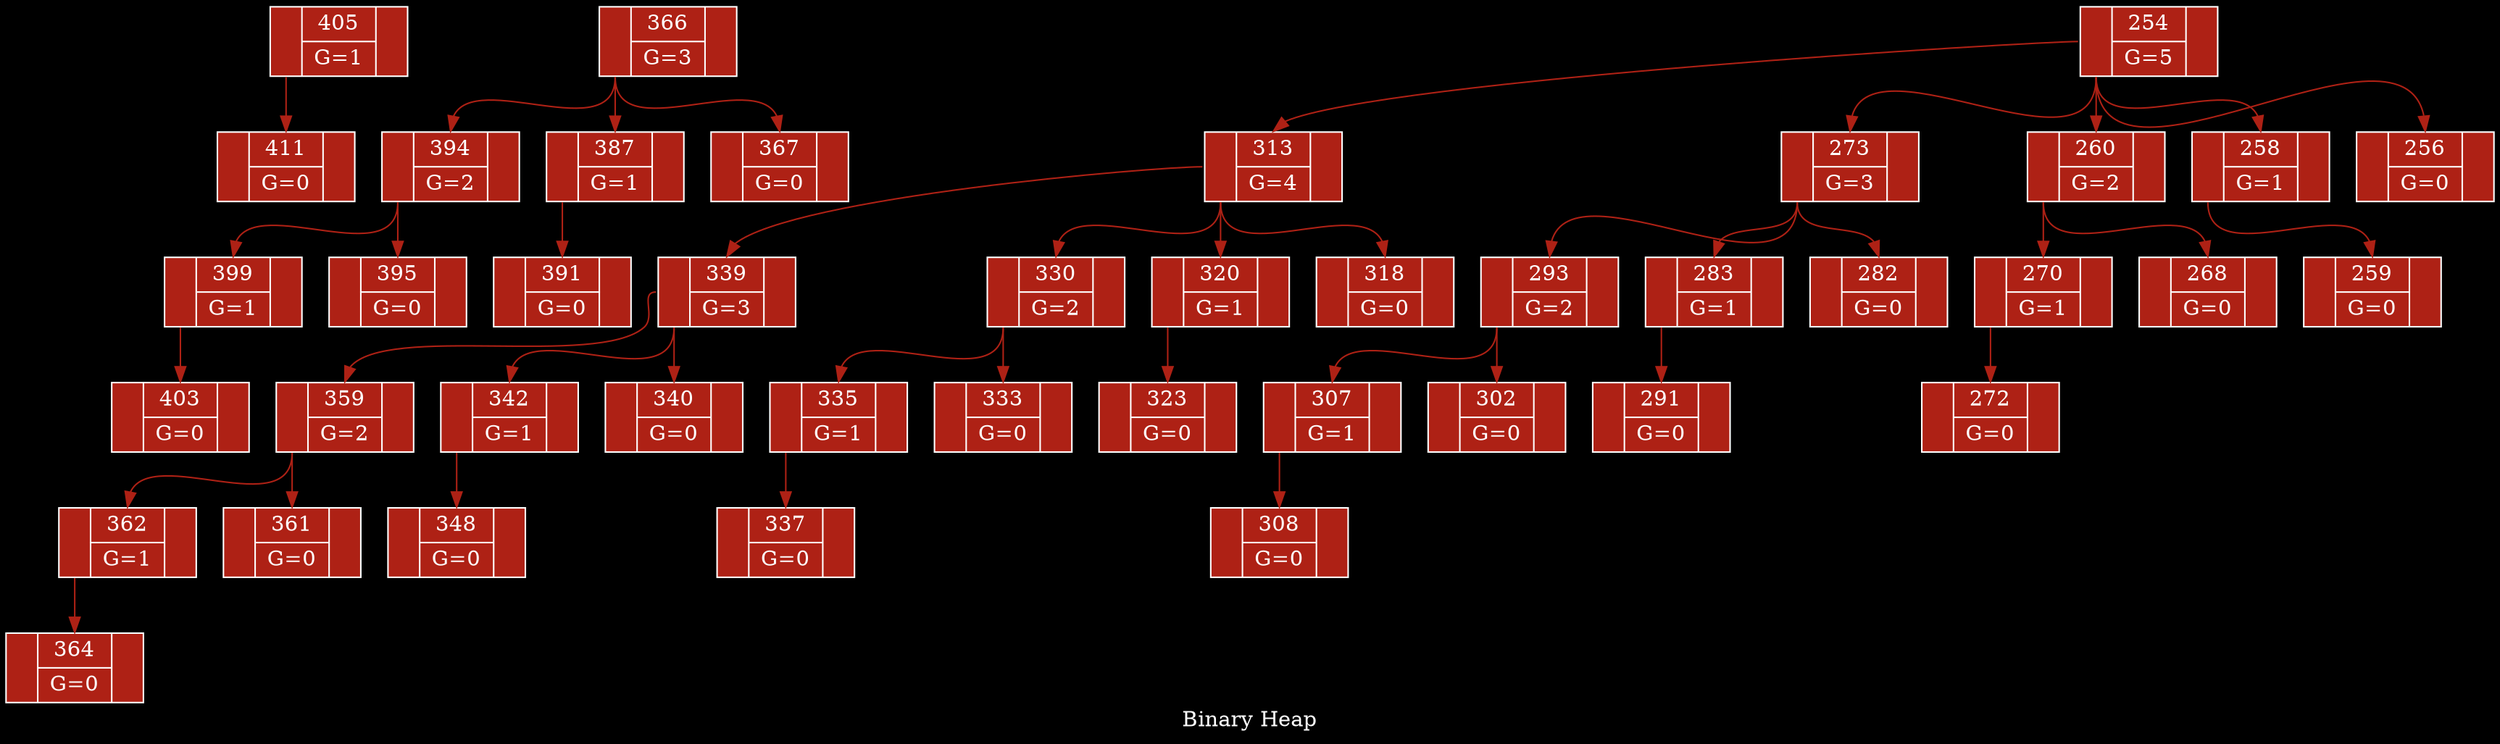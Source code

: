 digraph G {
rankdir="TB"
label= "Binary Heap";
fontcolor = white
bgcolor = "black"
node [shape = record];
405[color = white fontcolor = white label = "<f0> | {{<f1> 405} | G=1} | <f2> " style = filled fillcolor = "#AE2115" ]405:f0 -> 411:f1 [color = "#AE2115"];
411[color = white fontcolor = white label = "<f0> | {{<f1> 411} | G=0} | <f2> " style = filled fillcolor = "#AE2115" ]366[color = white fontcolor = white label = "<f0> | {{<f1> 366} | G=3} | <f2> " style = filled fillcolor = "#AE2115" ]366:f0 -> 394:f1 [color = "#AE2115"];
394[color = white fontcolor = white label = "<f0> | {{<f1> 394} | G=2} | <f2> " style = filled fillcolor = "#AE2115" ]394:f0 -> 399:f1 [color = "#AE2115"];
399[color = white fontcolor = white label = "<f0> | {{<f1> 399} | G=1} | <f2> " style = filled fillcolor = "#AE2115" ]399:f0 -> 403:f1 [color = "#AE2115"];
403[color = white fontcolor = white label = "<f0> | {{<f1> 403} | G=0} | <f2> " style = filled fillcolor = "#AE2115" ]394:f0 -> 395:f1 [color = "#AE2115"];
395[color = white fontcolor = white label = "<f0> | {{<f1> 395} | G=0} | <f2> " style = filled fillcolor = "#AE2115" ]366:f0 -> 387:f1 [color = "#AE2115"];
387[color = white fontcolor = white label = "<f0> | {{<f1> 387} | G=1} | <f2> " style = filled fillcolor = "#AE2115" ]387:f0 -> 391:f1 [color = "#AE2115"];
391[color = white fontcolor = white label = "<f0> | {{<f1> 391} | G=0} | <f2> " style = filled fillcolor = "#AE2115" ]366:f0 -> 367:f1 [color = "#AE2115"];
367[color = white fontcolor = white label = "<f0> | {{<f1> 367} | G=0} | <f2> " style = filled fillcolor = "#AE2115" ]254[color = white fontcolor = white label = "<f0> | {{<f1> 254} | G=5} | <f2> " style = filled fillcolor = "#AE2115" ]254:f0 -> 313:f1 [color = "#AE2115"];
313[color = white fontcolor = white label = "<f0> | {{<f1> 313} | G=4} | <f2> " style = filled fillcolor = "#AE2115" ]313:f0 -> 339:f1 [color = "#AE2115"];
339[color = white fontcolor = white label = "<f0> | {{<f1> 339} | G=3} | <f2> " style = filled fillcolor = "#AE2115" ]339:f0 -> 359:f1 [color = "#AE2115"];
359[color = white fontcolor = white label = "<f0> | {{<f1> 359} | G=2} | <f2> " style = filled fillcolor = "#AE2115" ]359:f0 -> 362:f1 [color = "#AE2115"];
362[color = white fontcolor = white label = "<f0> | {{<f1> 362} | G=1} | <f2> " style = filled fillcolor = "#AE2115" ]362:f0 -> 364:f1 [color = "#AE2115"];
364[color = white fontcolor = white label = "<f0> | {{<f1> 364} | G=0} | <f2> " style = filled fillcolor = "#AE2115" ]359:f0 -> 361:f1 [color = "#AE2115"];
361[color = white fontcolor = white label = "<f0> | {{<f1> 361} | G=0} | <f2> " style = filled fillcolor = "#AE2115" ]339:f0 -> 342:f1 [color = "#AE2115"];
342[color = white fontcolor = white label = "<f0> | {{<f1> 342} | G=1} | <f2> " style = filled fillcolor = "#AE2115" ]342:f0 -> 348:f1 [color = "#AE2115"];
348[color = white fontcolor = white label = "<f0> | {{<f1> 348} | G=0} | <f2> " style = filled fillcolor = "#AE2115" ]339:f0 -> 340:f1 [color = "#AE2115"];
340[color = white fontcolor = white label = "<f0> | {{<f1> 340} | G=0} | <f2> " style = filled fillcolor = "#AE2115" ]313:f0 -> 330:f1 [color = "#AE2115"];
330[color = white fontcolor = white label = "<f0> | {{<f1> 330} | G=2} | <f2> " style = filled fillcolor = "#AE2115" ]330:f0 -> 335:f1 [color = "#AE2115"];
335[color = white fontcolor = white label = "<f0> | {{<f1> 335} | G=1} | <f2> " style = filled fillcolor = "#AE2115" ]335:f0 -> 337:f1 [color = "#AE2115"];
337[color = white fontcolor = white label = "<f0> | {{<f1> 337} | G=0} | <f2> " style = filled fillcolor = "#AE2115" ]330:f0 -> 333:f1 [color = "#AE2115"];
333[color = white fontcolor = white label = "<f0> | {{<f1> 333} | G=0} | <f2> " style = filled fillcolor = "#AE2115" ]313:f0 -> 320:f1 [color = "#AE2115"];
320[color = white fontcolor = white label = "<f0> | {{<f1> 320} | G=1} | <f2> " style = filled fillcolor = "#AE2115" ]320:f0 -> 323:f1 [color = "#AE2115"];
323[color = white fontcolor = white label = "<f0> | {{<f1> 323} | G=0} | <f2> " style = filled fillcolor = "#AE2115" ]313:f0 -> 318:f1 [color = "#AE2115"];
318[color = white fontcolor = white label = "<f0> | {{<f1> 318} | G=0} | <f2> " style = filled fillcolor = "#AE2115" ]254:f0 -> 273:f1 [color = "#AE2115"];
273[color = white fontcolor = white label = "<f0> | {{<f1> 273} | G=3} | <f2> " style = filled fillcolor = "#AE2115" ]273:f0 -> 293:f1 [color = "#AE2115"];
293[color = white fontcolor = white label = "<f0> | {{<f1> 293} | G=2} | <f2> " style = filled fillcolor = "#AE2115" ]293:f0 -> 307:f1 [color = "#AE2115"];
307[color = white fontcolor = white label = "<f0> | {{<f1> 307} | G=1} | <f2> " style = filled fillcolor = "#AE2115" ]307:f0 -> 308:f1 [color = "#AE2115"];
308[color = white fontcolor = white label = "<f0> | {{<f1> 308} | G=0} | <f2> " style = filled fillcolor = "#AE2115" ]293:f0 -> 302:f1 [color = "#AE2115"];
302[color = white fontcolor = white label = "<f0> | {{<f1> 302} | G=0} | <f2> " style = filled fillcolor = "#AE2115" ]273:f0 -> 283:f1 [color = "#AE2115"];
283[color = white fontcolor = white label = "<f0> | {{<f1> 283} | G=1} | <f2> " style = filled fillcolor = "#AE2115" ]283:f0 -> 291:f1 [color = "#AE2115"];
291[color = white fontcolor = white label = "<f0> | {{<f1> 291} | G=0} | <f2> " style = filled fillcolor = "#AE2115" ]273:f0 -> 282:f1 [color = "#AE2115"];
282[color = white fontcolor = white label = "<f0> | {{<f1> 282} | G=0} | <f2> " style = filled fillcolor = "#AE2115" ]254:f0 -> 260:f1 [color = "#AE2115"];
260[color = white fontcolor = white label = "<f0> | {{<f1> 260} | G=2} | <f2> " style = filled fillcolor = "#AE2115" ]260:f0 -> 270:f1 [color = "#AE2115"];
270[color = white fontcolor = white label = "<f0> | {{<f1> 270} | G=1} | <f2> " style = filled fillcolor = "#AE2115" ]270:f0 -> 272:f1 [color = "#AE2115"];
272[color = white fontcolor = white label = "<f0> | {{<f1> 272} | G=0} | <f2> " style = filled fillcolor = "#AE2115" ]260:f0 -> 268:f1 [color = "#AE2115"];
268[color = white fontcolor = white label = "<f0> | {{<f1> 268} | G=0} | <f2> " style = filled fillcolor = "#AE2115" ]254:f0 -> 258:f1 [color = "#AE2115"];
258[color = white fontcolor = white label = "<f0> | {{<f1> 258} | G=1} | <f2> " style = filled fillcolor = "#AE2115" ]258:f0 -> 259:f1 [color = "#AE2115"];
259[color = white fontcolor = white label = "<f0> | {{<f1> 259} | G=0} | <f2> " style = filled fillcolor = "#AE2115" ]254:f0 -> 256:f1 [color = "#AE2115"];
256[color = white fontcolor = white label = "<f0> | {{<f1> 256} | G=0} | <f2> " style = filled fillcolor = "#AE2115" ]}
